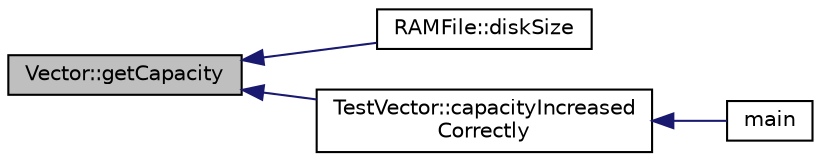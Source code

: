 digraph "Vector::getCapacity"
{
  edge [fontname="Helvetica",fontsize="10",labelfontname="Helvetica",labelfontsize="10"];
  node [fontname="Helvetica",fontsize="10",shape=record];
  rankdir="LR";
  Node27 [label="Vector::getCapacity",height=0.2,width=0.4,color="black", fillcolor="grey75", style="filled", fontcolor="black"];
  Node27 -> Node28 [dir="back",color="midnightblue",fontsize="10",style="solid",fontname="Helvetica"];
  Node28 [label="RAMFile::diskSize",height=0.2,width=0.4,color="black", fillcolor="white", style="filled",URL="$d3/dc8/class_r_a_m_file.html#adcb436e723b7df7c4aaa583585b6659f"];
  Node27 -> Node29 [dir="back",color="midnightblue",fontsize="10",style="solid",fontname="Helvetica"];
  Node29 [label="TestVector::capacityIncreased\lCorrectly",height=0.2,width=0.4,color="black", fillcolor="white", style="filled",URL="$d9/d95/class_test_vector.html#ad961a88f465197cf676128e4b736e445"];
  Node29 -> Node30 [dir="back",color="midnightblue",fontsize="10",style="solid",fontname="Helvetica"];
  Node30 [label="main",height=0.2,width=0.4,color="black", fillcolor="white", style="filled",URL="$d5/d46/main___test_vector_8cpp.html#ae66f6b31b5ad750f1fe042a706a4e3d4"];
}
